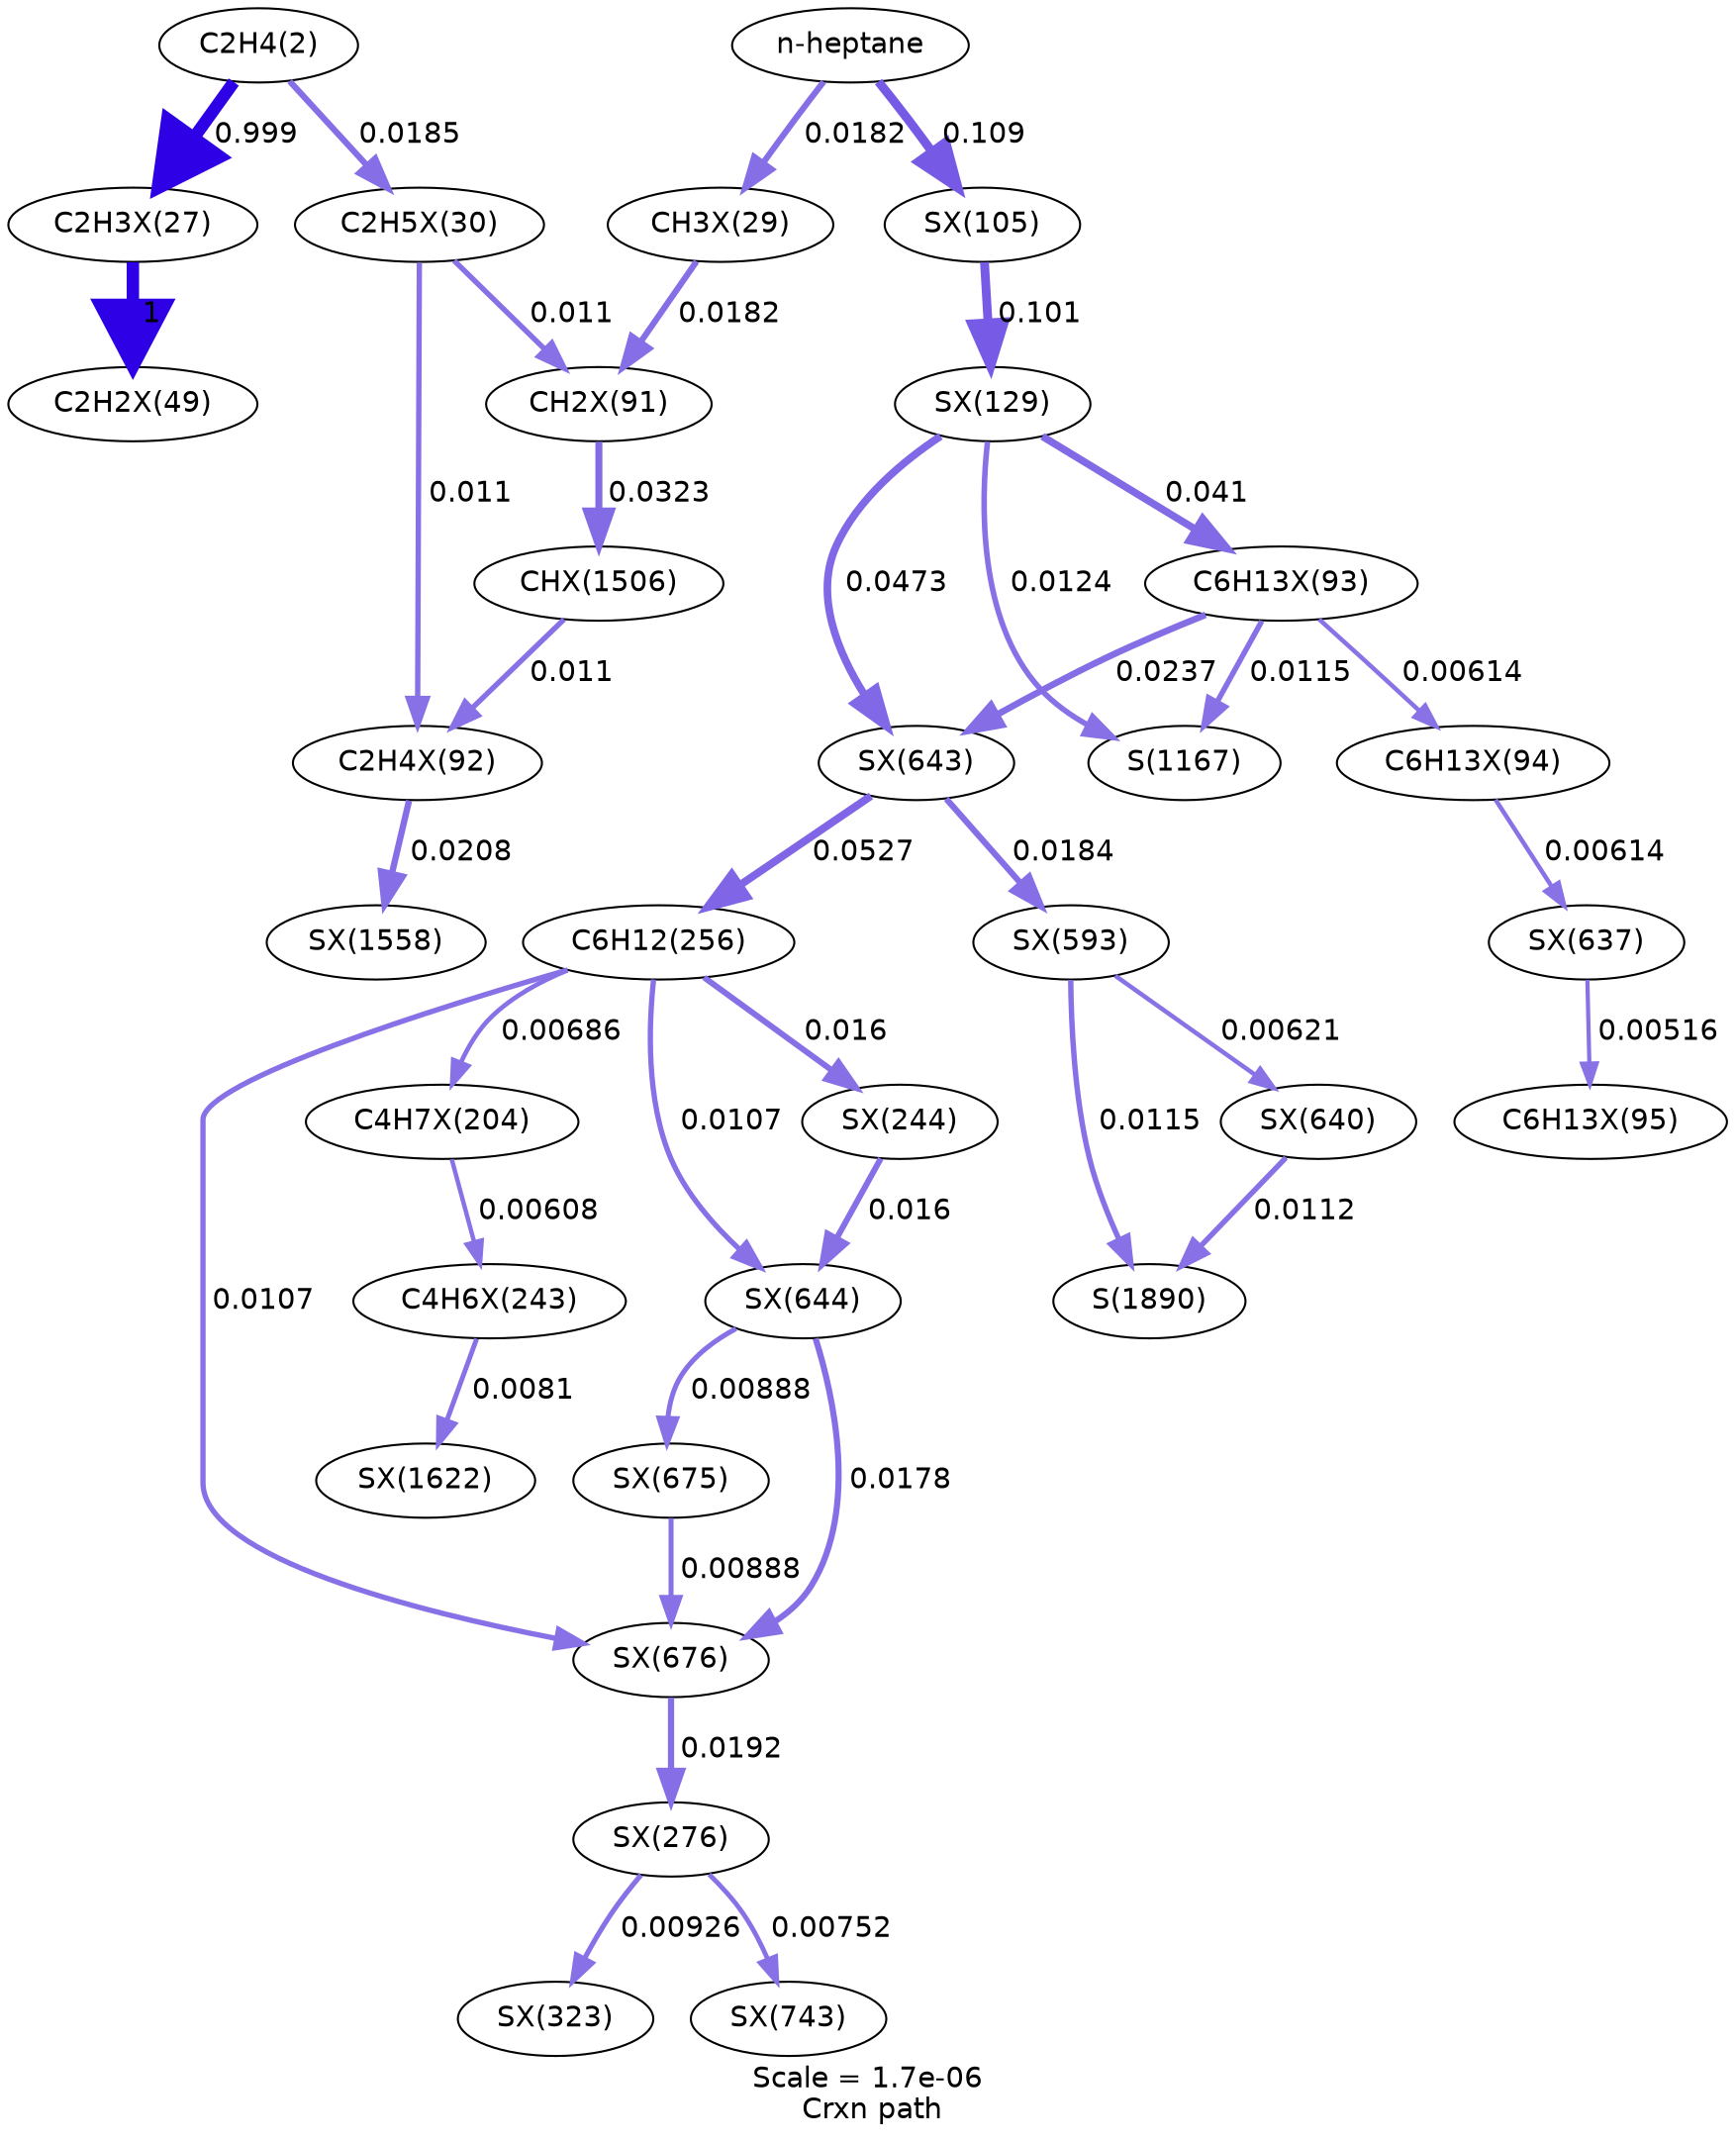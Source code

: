digraph reaction_paths {
center=1;
s5 -> s30[fontname="Helvetica", style="setlinewidth(6)", arrowsize=3, color="0.7, 1.5, 0.9"
, label=" 0.999"];
s5 -> s32[fontname="Helvetica", style="setlinewidth(2.99)", arrowsize=1.49, color="0.7, 0.518, 0.9"
, label=" 0.0185"];
s30 -> s39[fontname="Helvetica", style="setlinewidth(6)", arrowsize=3, color="0.7, 1.5, 0.9"
, label=" 1"];
s32 -> s45[fontname="Helvetica", style="setlinewidth(2.59)", arrowsize=1.3, color="0.7, 0.511, 0.9"
, label=" 0.011"];
s32 -> s46[fontname="Helvetica", style="setlinewidth(2.59)", arrowsize=1.3, color="0.7, 0.511, 0.9"
, label=" 0.011"];
s21 -> s53[fontname="Helvetica", style="setlinewidth(2.24)", arrowsize=1.12, color="0.7, 0.507, 0.9"
, label=" 0.00686"];
s53 -> s55[fontname="Helvetica", style="setlinewidth(2.15)", arrowsize=1.07, color="0.7, 0.506, 0.9"
, label=" 0.00608"];
s56 -> s73[fontname="Helvetica", style="setlinewidth(2.88)", arrowsize=1.44, color="0.7, 0.516, 0.9"
, label=" 0.016"];
s21 -> s56[fontname="Helvetica", style="setlinewidth(2.88)", arrowsize=1.44, color="0.7, 0.516, 0.9"
, label=" 0.016"];
s73 -> s75[fontname="Helvetica", style="setlinewidth(2.96)", arrowsize=1.48, color="0.7, 0.518, 0.9"
, label=" 0.0178"];
s73 -> s74[fontname="Helvetica", style="setlinewidth(2.43)", arrowsize=1.22, color="0.7, 0.509, 0.9"
, label=" 0.00888"];
s21 -> s73[fontname="Helvetica", style="setlinewidth(2.57)", arrowsize=1.29, color="0.7, 0.511, 0.9"
, label=" 0.0107"];
s75 -> s59[fontname="Helvetica", style="setlinewidth(3.01)", arrowsize=1.51, color="0.7, 0.519, 0.9"
, label=" 0.0192"];
s74 -> s75[fontname="Helvetica", style="setlinewidth(2.43)", arrowsize=1.22, color="0.7, 0.509, 0.9"
, label=" 0.00888"];
s21 -> s75[fontname="Helvetica", style="setlinewidth(2.57)", arrowsize=1.29, color="0.7, 0.511, 0.9"
, label=" 0.0107"];
s59 -> s63[fontname="Helvetica", style="setlinewidth(2.47)", arrowsize=1.23, color="0.7, 0.509, 0.9"
, label=" 0.00926"];
s59 -> s77[fontname="Helvetica", style="setlinewidth(2.31)", arrowsize=1.15, color="0.7, 0.508, 0.9"
, label=" 0.00752"];
s50 -> s51[fontname="Helvetica", style="setlinewidth(4.27)", arrowsize=2.13, color="0.7, 0.601, 0.9"
, label=" 0.101"];
s0 -> s50[fontname="Helvetica", style="setlinewidth(4.33)", arrowsize=2.16, color="0.7, 0.609, 0.9"
, label=" 0.109"];
s51 -> s47[fontname="Helvetica", style="setlinewidth(3.59)", arrowsize=1.79, color="0.7, 0.541, 0.9"
, label=" 0.041"];
s51 -> s72[fontname="Helvetica", style="setlinewidth(3.7)", arrowsize=1.85, color="0.7, 0.547, 0.9"
, label=" 0.0473"];
s51 -> s25[fontname="Helvetica", style="setlinewidth(2.69)", arrowsize=1.34, color="0.7, 0.512, 0.9"
, label=" 0.0124"];
s47 -> s72[fontname="Helvetica", style="setlinewidth(3.18)", arrowsize=1.59, color="0.7, 0.524, 0.9"
, label=" 0.0237"];
s47 -> s48[fontname="Helvetica", style="setlinewidth(2.15)", arrowsize=1.08, color="0.7, 0.506, 0.9"
, label=" 0.00614"];
s47 -> s25[fontname="Helvetica", style="setlinewidth(2.63)", arrowsize=1.32, color="0.7, 0.512, 0.9"
, label=" 0.0115"];
s72 -> s21[fontname="Helvetica", style="setlinewidth(3.78)", arrowsize=1.89, color="0.7, 0.553, 0.9"
, label=" 0.0527"];
s72 -> s67[fontname="Helvetica", style="setlinewidth(2.98)", arrowsize=1.49, color="0.7, 0.518, 0.9"
, label=" 0.0184"];
s48 -> s69[fontname="Helvetica", style="setlinewidth(2.16)", arrowsize=1.08, color="0.7, 0.506, 0.9"
, label=" 0.00614"];
s0 -> s31[fontname="Helvetica", style="setlinewidth(2.97)", arrowsize=1.49, color="0.7, 0.518, 0.9"
, label=" 0.0182"];
s31 -> s45[fontname="Helvetica", style="setlinewidth(2.97)", arrowsize=1.49, color="0.7, 0.518, 0.9"
, label=" 0.0182"];
s45 -> s80[fontname="Helvetica", style="setlinewidth(3.41)", arrowsize=1.7, color="0.7, 0.532, 0.9"
, label=" 0.0323"];
s80 -> s46[fontname="Helvetica", style="setlinewidth(2.59)", arrowsize=1.3, color="0.7, 0.511, 0.9"
, label=" 0.011"];
s46 -> s81[fontname="Helvetica", style="setlinewidth(3.08)", arrowsize=1.54, color="0.7, 0.521, 0.9"
, label=" 0.0208"];
s55 -> s82[fontname="Helvetica", style="setlinewidth(2.36)", arrowsize=1.18, color="0.7, 0.508, 0.9"
, label=" 0.0081"];
s67 -> s70[fontname="Helvetica", style="setlinewidth(2.16)", arrowsize=1.08, color="0.7, 0.506, 0.9"
, label=" 0.00621"];
s67 -> s27[fontname="Helvetica", style="setlinewidth(2.63)", arrowsize=1.31, color="0.7, 0.512, 0.9"
, label=" 0.0115"];
s70 -> s27[fontname="Helvetica", style="setlinewidth(2.61)", arrowsize=1.3, color="0.7, 0.511, 0.9"
, label=" 0.0112"];
s69 -> s49[fontname="Helvetica", style="setlinewidth(2.02)", arrowsize=1.01, color="0.7, 0.505, 0.9"
, label=" 0.00516"];
s0 [ fontname="Helvetica", label="n-heptane"];
s5 [ fontname="Helvetica", label="C2H4(2)"];
s21 [ fontname="Helvetica", label="C6H12(256)"];
s25 [ fontname="Helvetica", label="S(1167)"];
s27 [ fontname="Helvetica", label="S(1890)"];
s30 [ fontname="Helvetica", label="C2H3X(27)"];
s31 [ fontname="Helvetica", label="CH3X(29)"];
s32 [ fontname="Helvetica", label="C2H5X(30)"];
s39 [ fontname="Helvetica", label="C2H2X(49)"];
s45 [ fontname="Helvetica", label="CH2X(91)"];
s46 [ fontname="Helvetica", label="C2H4X(92)"];
s47 [ fontname="Helvetica", label="C6H13X(93)"];
s48 [ fontname="Helvetica", label="C6H13X(94)"];
s49 [ fontname="Helvetica", label="C6H13X(95)"];
s50 [ fontname="Helvetica", label="SX(105)"];
s51 [ fontname="Helvetica", label="SX(129)"];
s53 [ fontname="Helvetica", label="C4H7X(204)"];
s55 [ fontname="Helvetica", label="C4H6X(243)"];
s56 [ fontname="Helvetica", label="SX(244)"];
s59 [ fontname="Helvetica", label="SX(276)"];
s63 [ fontname="Helvetica", label="SX(323)"];
s67 [ fontname="Helvetica", label="SX(593)"];
s69 [ fontname="Helvetica", label="SX(637)"];
s70 [ fontname="Helvetica", label="SX(640)"];
s72 [ fontname="Helvetica", label="SX(643)"];
s73 [ fontname="Helvetica", label="SX(644)"];
s74 [ fontname="Helvetica", label="SX(675)"];
s75 [ fontname="Helvetica", label="SX(676)"];
s77 [ fontname="Helvetica", label="SX(743)"];
s80 [ fontname="Helvetica", label="CHX(1506)"];
s81 [ fontname="Helvetica", label="SX(1558)"];
s82 [ fontname="Helvetica", label="SX(1622)"];
 label = "Scale = 1.7e-06\l Crxn path";
 fontname = "Helvetica";
}
